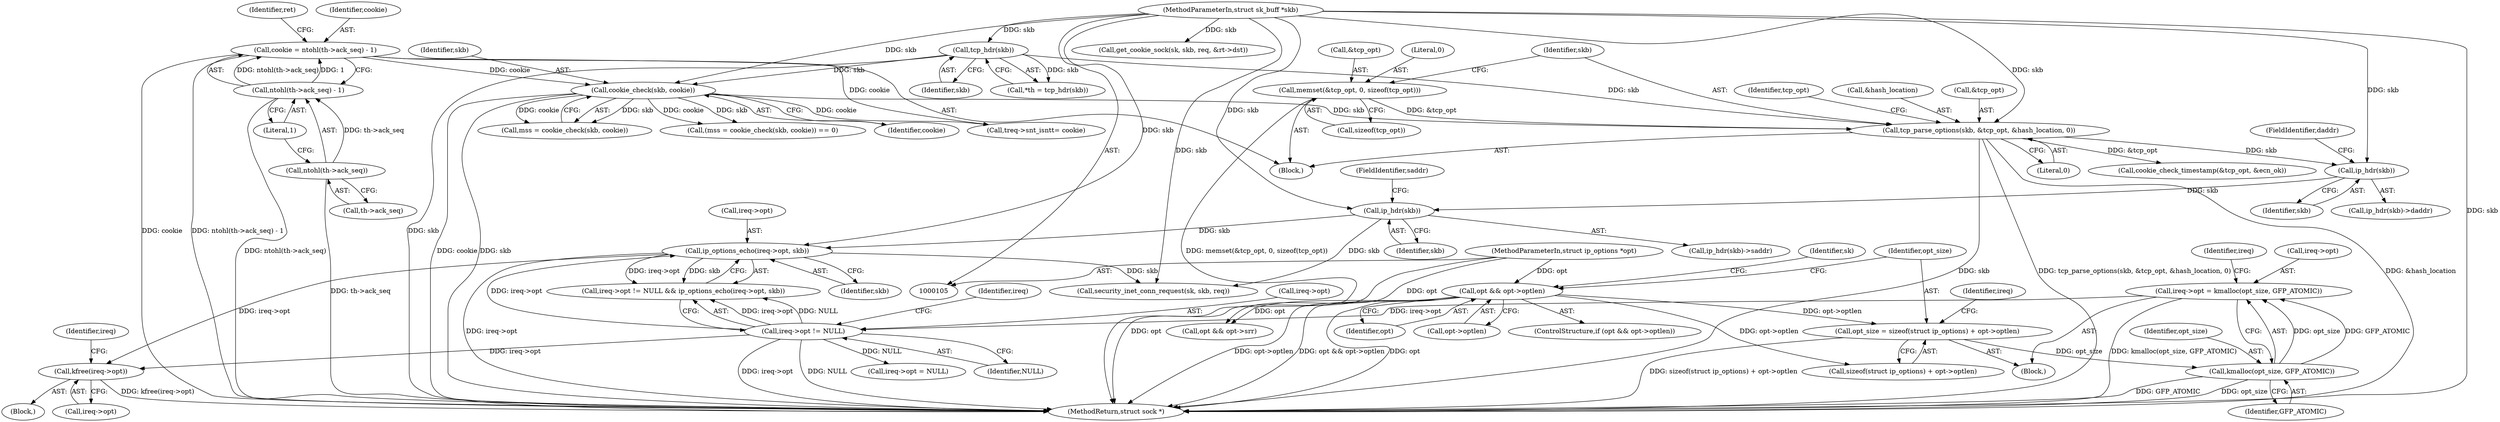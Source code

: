 digraph "1_linux_f6d8bd051c391c1c0458a30b2a7abcd939329259_28@API" {
"1000348" [label="(Call,kfree(ireq->opt))"];
"1000342" [label="(Call,ip_options_echo(ireq->opt, skb))"];
"1000337" [label="(Call,ireq->opt != NULL)"];
"1000328" [label="(Call,ireq->opt = kmalloc(opt_size, GFP_ATOMIC))"];
"1000332" [label="(Call,kmalloc(opt_size, GFP_ATOMIC))"];
"1000320" [label="(Call,opt_size = sizeof(struct ip_options) + opt->optlen)"];
"1000313" [label="(Call,opt && opt->optlen)"];
"1000108" [label="(MethodParameterIn,struct ip_options *opt)"];
"1000264" [label="(Call,ip_hdr(skb))"];
"1000256" [label="(Call,ip_hdr(skb))"];
"1000182" [label="(Call,tcp_parse_options(skb, &tcp_opt, &hash_location, 0))"];
"1000122" [label="(Call,tcp_hdr(skb))"];
"1000107" [label="(MethodParameterIn,struct sk_buff *skb)"];
"1000162" [label="(Call,cookie_check(skb, cookie))"];
"1000125" [label="(Call,cookie = ntohl(th->ack_seq) - 1)"];
"1000127" [label="(Call,ntohl(th->ack_seq) - 1)"];
"1000128" [label="(Call,ntohl(th->ack_seq))"];
"1000176" [label="(Call,memset(&tcp_opt, 0, sizeof(tcp_opt)))"];
"1000334" [label="(Identifier,GFP_ATOMIC)"];
"1000193" [label="(Identifier,tcp_opt)"];
"1000341" [label="(Identifier,NULL)"];
"1000322" [label="(Call,sizeof(struct ip_options) + opt->optlen)"];
"1000314" [label="(Identifier,opt)"];
"1000255" [label="(Call,ip_hdr(skb)->daddr)"];
"1000183" [label="(Identifier,skb)"];
"1000264" [label="(Call,ip_hdr(skb))"];
"1000321" [label="(Identifier,opt_size)"];
"1000359" [label="(Identifier,sk)"];
"1000336" [label="(Call,ireq->opt != NULL && ip_options_echo(ireq->opt, skb))"];
"1000129" [label="(Call,th->ack_seq)"];
"1000163" [label="(Identifier,skb)"];
"1000265" [label="(Identifier,skb)"];
"1000339" [label="(Identifier,ireq)"];
"1000160" [label="(Call,mss = cookie_check(skb, cookie))"];
"1000349" [label="(Call,ireq->opt)"];
"1000320" [label="(Call,opt_size = sizeof(struct ip_options) + opt->optlen)"];
"1000159" [label="(Call,(mss = cookie_check(skb, cookie)) == 0)"];
"1000162" [label="(Call,cookie_check(skb, cookie))"];
"1000392" [label="(Call,opt && opt->srr)"];
"1000266" [label="(FieldIdentifier,saddr)"];
"1000258" [label="(FieldIdentifier,daddr)"];
"1000328" [label="(Call,ireq->opt = kmalloc(opt_size, GFP_ATOMIC))"];
"1000358" [label="(Call,security_inet_conn_request(sk, skb, req))"];
"1000333" [label="(Identifier,opt_size)"];
"1000120" [label="(Call,*th = tcp_hdr(skb))"];
"1000263" [label="(Call,ip_hdr(skb)->saddr)"];
"1000125" [label="(Call,cookie = ntohl(th->ack_seq) - 1)"];
"1000132" [label="(Literal,1)"];
"1000180" [label="(Call,sizeof(tcp_opt))"];
"1000312" [label="(ControlStructure,if (opt && opt->optlen))"];
"1000480" [label="(MethodReturn,struct sock *)"];
"1000256" [label="(Call,ip_hdr(skb))"];
"1000122" [label="(Call,tcp_hdr(skb))"];
"1000313" [label="(Call,opt && opt->optlen)"];
"1000346" [label="(Identifier,skb)"];
"1000126" [label="(Identifier,cookie)"];
"1000469" [label="(Call,get_cookie_sock(sk, skb, req, &rt->dst))"];
"1000186" [label="(Call,&hash_location)"];
"1000176" [label="(Call,memset(&tcp_opt, 0, sizeof(tcp_opt)))"];
"1000352" [label="(Call,ireq->opt = NULL)"];
"1000315" [label="(Call,opt->optlen)"];
"1000135" [label="(Identifier,ret)"];
"1000354" [label="(Identifier,ireq)"];
"1000123" [label="(Identifier,skb)"];
"1000128" [label="(Call,ntohl(th->ack_seq))"];
"1000332" [label="(Call,kmalloc(opt_size, GFP_ATOMIC))"];
"1000107" [label="(MethodParameterIn,struct sk_buff *skb)"];
"1000188" [label="(Literal,0)"];
"1000344" [label="(Identifier,ireq)"];
"1000184" [label="(Call,&tcp_opt)"];
"1000191" [label="(Call,cookie_check_timestamp(&tcp_opt, &ecn_ok))"];
"1000329" [label="(Call,ireq->opt)"];
"1000318" [label="(Block,)"];
"1000330" [label="(Identifier,ireq)"];
"1000109" [label="(Block,)"];
"1000227" [label="(Call,treq->snt_isn\t\t= cookie)"];
"1000177" [label="(Call,&tcp_opt)"];
"1000348" [label="(Call,kfree(ireq->opt))"];
"1000342" [label="(Call,ip_options_echo(ireq->opt, skb))"];
"1000343" [label="(Call,ireq->opt)"];
"1000164" [label="(Identifier,cookie)"];
"1000257" [label="(Identifier,skb)"];
"1000127" [label="(Call,ntohl(th->ack_seq) - 1)"];
"1000338" [label="(Call,ireq->opt)"];
"1000182" [label="(Call,tcp_parse_options(skb, &tcp_opt, &hash_location, 0))"];
"1000179" [label="(Literal,0)"];
"1000108" [label="(MethodParameterIn,struct ip_options *opt)"];
"1000337" [label="(Call,ireq->opt != NULL)"];
"1000347" [label="(Block,)"];
"1000348" -> "1000347"  [label="AST: "];
"1000348" -> "1000349"  [label="CFG: "];
"1000349" -> "1000348"  [label="AST: "];
"1000354" -> "1000348"  [label="CFG: "];
"1000348" -> "1000480"  [label="DDG: kfree(ireq->opt)"];
"1000342" -> "1000348"  [label="DDG: ireq->opt"];
"1000337" -> "1000348"  [label="DDG: ireq->opt"];
"1000342" -> "1000336"  [label="AST: "];
"1000342" -> "1000346"  [label="CFG: "];
"1000343" -> "1000342"  [label="AST: "];
"1000346" -> "1000342"  [label="AST: "];
"1000336" -> "1000342"  [label="CFG: "];
"1000342" -> "1000480"  [label="DDG: ireq->opt"];
"1000342" -> "1000336"  [label="DDG: ireq->opt"];
"1000342" -> "1000336"  [label="DDG: skb"];
"1000337" -> "1000342"  [label="DDG: ireq->opt"];
"1000264" -> "1000342"  [label="DDG: skb"];
"1000107" -> "1000342"  [label="DDG: skb"];
"1000342" -> "1000358"  [label="DDG: skb"];
"1000337" -> "1000336"  [label="AST: "];
"1000337" -> "1000341"  [label="CFG: "];
"1000338" -> "1000337"  [label="AST: "];
"1000341" -> "1000337"  [label="AST: "];
"1000344" -> "1000337"  [label="CFG: "];
"1000336" -> "1000337"  [label="CFG: "];
"1000337" -> "1000480"  [label="DDG: ireq->opt"];
"1000337" -> "1000480"  [label="DDG: NULL"];
"1000337" -> "1000336"  [label="DDG: ireq->opt"];
"1000337" -> "1000336"  [label="DDG: NULL"];
"1000328" -> "1000337"  [label="DDG: ireq->opt"];
"1000337" -> "1000352"  [label="DDG: NULL"];
"1000328" -> "1000318"  [label="AST: "];
"1000328" -> "1000332"  [label="CFG: "];
"1000329" -> "1000328"  [label="AST: "];
"1000332" -> "1000328"  [label="AST: "];
"1000339" -> "1000328"  [label="CFG: "];
"1000328" -> "1000480"  [label="DDG: kmalloc(opt_size, GFP_ATOMIC)"];
"1000332" -> "1000328"  [label="DDG: opt_size"];
"1000332" -> "1000328"  [label="DDG: GFP_ATOMIC"];
"1000332" -> "1000334"  [label="CFG: "];
"1000333" -> "1000332"  [label="AST: "];
"1000334" -> "1000332"  [label="AST: "];
"1000332" -> "1000480"  [label="DDG: GFP_ATOMIC"];
"1000332" -> "1000480"  [label="DDG: opt_size"];
"1000320" -> "1000332"  [label="DDG: opt_size"];
"1000320" -> "1000318"  [label="AST: "];
"1000320" -> "1000322"  [label="CFG: "];
"1000321" -> "1000320"  [label="AST: "];
"1000322" -> "1000320"  [label="AST: "];
"1000330" -> "1000320"  [label="CFG: "];
"1000320" -> "1000480"  [label="DDG: sizeof(struct ip_options) + opt->optlen"];
"1000313" -> "1000320"  [label="DDG: opt->optlen"];
"1000313" -> "1000312"  [label="AST: "];
"1000313" -> "1000314"  [label="CFG: "];
"1000313" -> "1000315"  [label="CFG: "];
"1000314" -> "1000313"  [label="AST: "];
"1000315" -> "1000313"  [label="AST: "];
"1000321" -> "1000313"  [label="CFG: "];
"1000359" -> "1000313"  [label="CFG: "];
"1000313" -> "1000480"  [label="DDG: opt->optlen"];
"1000313" -> "1000480"  [label="DDG: opt && opt->optlen"];
"1000313" -> "1000480"  [label="DDG: opt"];
"1000108" -> "1000313"  [label="DDG: opt"];
"1000313" -> "1000322"  [label="DDG: opt->optlen"];
"1000313" -> "1000392"  [label="DDG: opt"];
"1000108" -> "1000105"  [label="AST: "];
"1000108" -> "1000480"  [label="DDG: opt"];
"1000108" -> "1000392"  [label="DDG: opt"];
"1000264" -> "1000263"  [label="AST: "];
"1000264" -> "1000265"  [label="CFG: "];
"1000265" -> "1000264"  [label="AST: "];
"1000266" -> "1000264"  [label="CFG: "];
"1000256" -> "1000264"  [label="DDG: skb"];
"1000107" -> "1000264"  [label="DDG: skb"];
"1000264" -> "1000358"  [label="DDG: skb"];
"1000256" -> "1000255"  [label="AST: "];
"1000256" -> "1000257"  [label="CFG: "];
"1000257" -> "1000256"  [label="AST: "];
"1000258" -> "1000256"  [label="CFG: "];
"1000182" -> "1000256"  [label="DDG: skb"];
"1000107" -> "1000256"  [label="DDG: skb"];
"1000182" -> "1000109"  [label="AST: "];
"1000182" -> "1000188"  [label="CFG: "];
"1000183" -> "1000182"  [label="AST: "];
"1000184" -> "1000182"  [label="AST: "];
"1000186" -> "1000182"  [label="AST: "];
"1000188" -> "1000182"  [label="AST: "];
"1000193" -> "1000182"  [label="CFG: "];
"1000182" -> "1000480"  [label="DDG: tcp_parse_options(skb, &tcp_opt, &hash_location, 0)"];
"1000182" -> "1000480"  [label="DDG: &hash_location"];
"1000182" -> "1000480"  [label="DDG: skb"];
"1000122" -> "1000182"  [label="DDG: skb"];
"1000162" -> "1000182"  [label="DDG: skb"];
"1000107" -> "1000182"  [label="DDG: skb"];
"1000176" -> "1000182"  [label="DDG: &tcp_opt"];
"1000182" -> "1000191"  [label="DDG: &tcp_opt"];
"1000122" -> "1000120"  [label="AST: "];
"1000122" -> "1000123"  [label="CFG: "];
"1000123" -> "1000122"  [label="AST: "];
"1000120" -> "1000122"  [label="CFG: "];
"1000122" -> "1000480"  [label="DDG: skb"];
"1000122" -> "1000120"  [label="DDG: skb"];
"1000107" -> "1000122"  [label="DDG: skb"];
"1000122" -> "1000162"  [label="DDG: skb"];
"1000107" -> "1000105"  [label="AST: "];
"1000107" -> "1000480"  [label="DDG: skb"];
"1000107" -> "1000162"  [label="DDG: skb"];
"1000107" -> "1000358"  [label="DDG: skb"];
"1000107" -> "1000469"  [label="DDG: skb"];
"1000162" -> "1000160"  [label="AST: "];
"1000162" -> "1000164"  [label="CFG: "];
"1000163" -> "1000162"  [label="AST: "];
"1000164" -> "1000162"  [label="AST: "];
"1000160" -> "1000162"  [label="CFG: "];
"1000162" -> "1000480"  [label="DDG: cookie"];
"1000162" -> "1000480"  [label="DDG: skb"];
"1000162" -> "1000159"  [label="DDG: skb"];
"1000162" -> "1000159"  [label="DDG: cookie"];
"1000162" -> "1000160"  [label="DDG: skb"];
"1000162" -> "1000160"  [label="DDG: cookie"];
"1000125" -> "1000162"  [label="DDG: cookie"];
"1000162" -> "1000227"  [label="DDG: cookie"];
"1000125" -> "1000109"  [label="AST: "];
"1000125" -> "1000127"  [label="CFG: "];
"1000126" -> "1000125"  [label="AST: "];
"1000127" -> "1000125"  [label="AST: "];
"1000135" -> "1000125"  [label="CFG: "];
"1000125" -> "1000480"  [label="DDG: cookie"];
"1000125" -> "1000480"  [label="DDG: ntohl(th->ack_seq) - 1"];
"1000127" -> "1000125"  [label="DDG: ntohl(th->ack_seq)"];
"1000127" -> "1000125"  [label="DDG: 1"];
"1000125" -> "1000227"  [label="DDG: cookie"];
"1000127" -> "1000132"  [label="CFG: "];
"1000128" -> "1000127"  [label="AST: "];
"1000132" -> "1000127"  [label="AST: "];
"1000127" -> "1000480"  [label="DDG: ntohl(th->ack_seq)"];
"1000128" -> "1000127"  [label="DDG: th->ack_seq"];
"1000128" -> "1000129"  [label="CFG: "];
"1000129" -> "1000128"  [label="AST: "];
"1000132" -> "1000128"  [label="CFG: "];
"1000128" -> "1000480"  [label="DDG: th->ack_seq"];
"1000176" -> "1000109"  [label="AST: "];
"1000176" -> "1000180"  [label="CFG: "];
"1000177" -> "1000176"  [label="AST: "];
"1000179" -> "1000176"  [label="AST: "];
"1000180" -> "1000176"  [label="AST: "];
"1000183" -> "1000176"  [label="CFG: "];
"1000176" -> "1000480"  [label="DDG: memset(&tcp_opt, 0, sizeof(tcp_opt))"];
}
